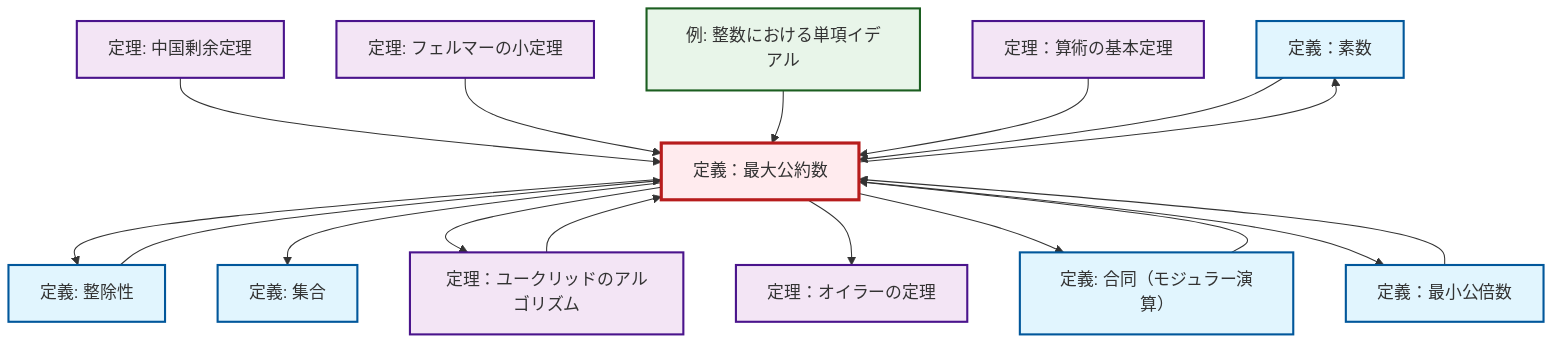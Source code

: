 graph TD
    classDef definition fill:#e1f5fe,stroke:#01579b,stroke-width:2px
    classDef theorem fill:#f3e5f5,stroke:#4a148c,stroke-width:2px
    classDef axiom fill:#fff3e0,stroke:#e65100,stroke-width:2px
    classDef example fill:#e8f5e9,stroke:#1b5e20,stroke-width:2px
    classDef current fill:#ffebee,stroke:#b71c1c,stroke-width:3px
    def-prime["定義：素数"]:::definition
    def-divisibility["定義: 整除性"]:::definition
    ex-principal-ideal["例: 整数における単項イデアル"]:::example
    thm-fermat-little["定理: フェルマーの小定理"]:::theorem
    thm-chinese-remainder["定理: 中国剰余定理"]:::theorem
    def-lcm["定義：最小公倍数"]:::definition
    thm-euclidean-algorithm["定理：ユークリッドのアルゴリズム"]:::theorem
    def-set["定義: 集合"]:::definition
    thm-fundamental-arithmetic["定理：算術の基本定理"]:::theorem
    def-gcd["定義：最大公約数"]:::definition
    thm-euler["定理：オイラーの定理"]:::theorem
    def-congruence["定義: 合同（モジュラー演算）"]:::definition
    thm-chinese-remainder --> def-gcd
    def-gcd --> def-divisibility
    def-gcd --> def-set
    def-lcm --> def-gcd
    thm-fermat-little --> def-gcd
    def-gcd --> thm-euclidean-algorithm
    def-gcd --> def-prime
    ex-principal-ideal --> def-gcd
    def-congruence --> def-gcd
    def-gcd --> thm-euler
    thm-fundamental-arithmetic --> def-gcd
    def-gcd --> def-congruence
    def-divisibility --> def-gcd
    def-prime --> def-gcd
    thm-euclidean-algorithm --> def-gcd
    def-gcd --> def-lcm
    class def-gcd current